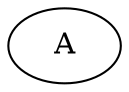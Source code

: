 digraph {
	name="tmsg-target-tvalid-patentry_False"
	A [type=tmsg target="B" tvalid=64 patentry=False]
}
